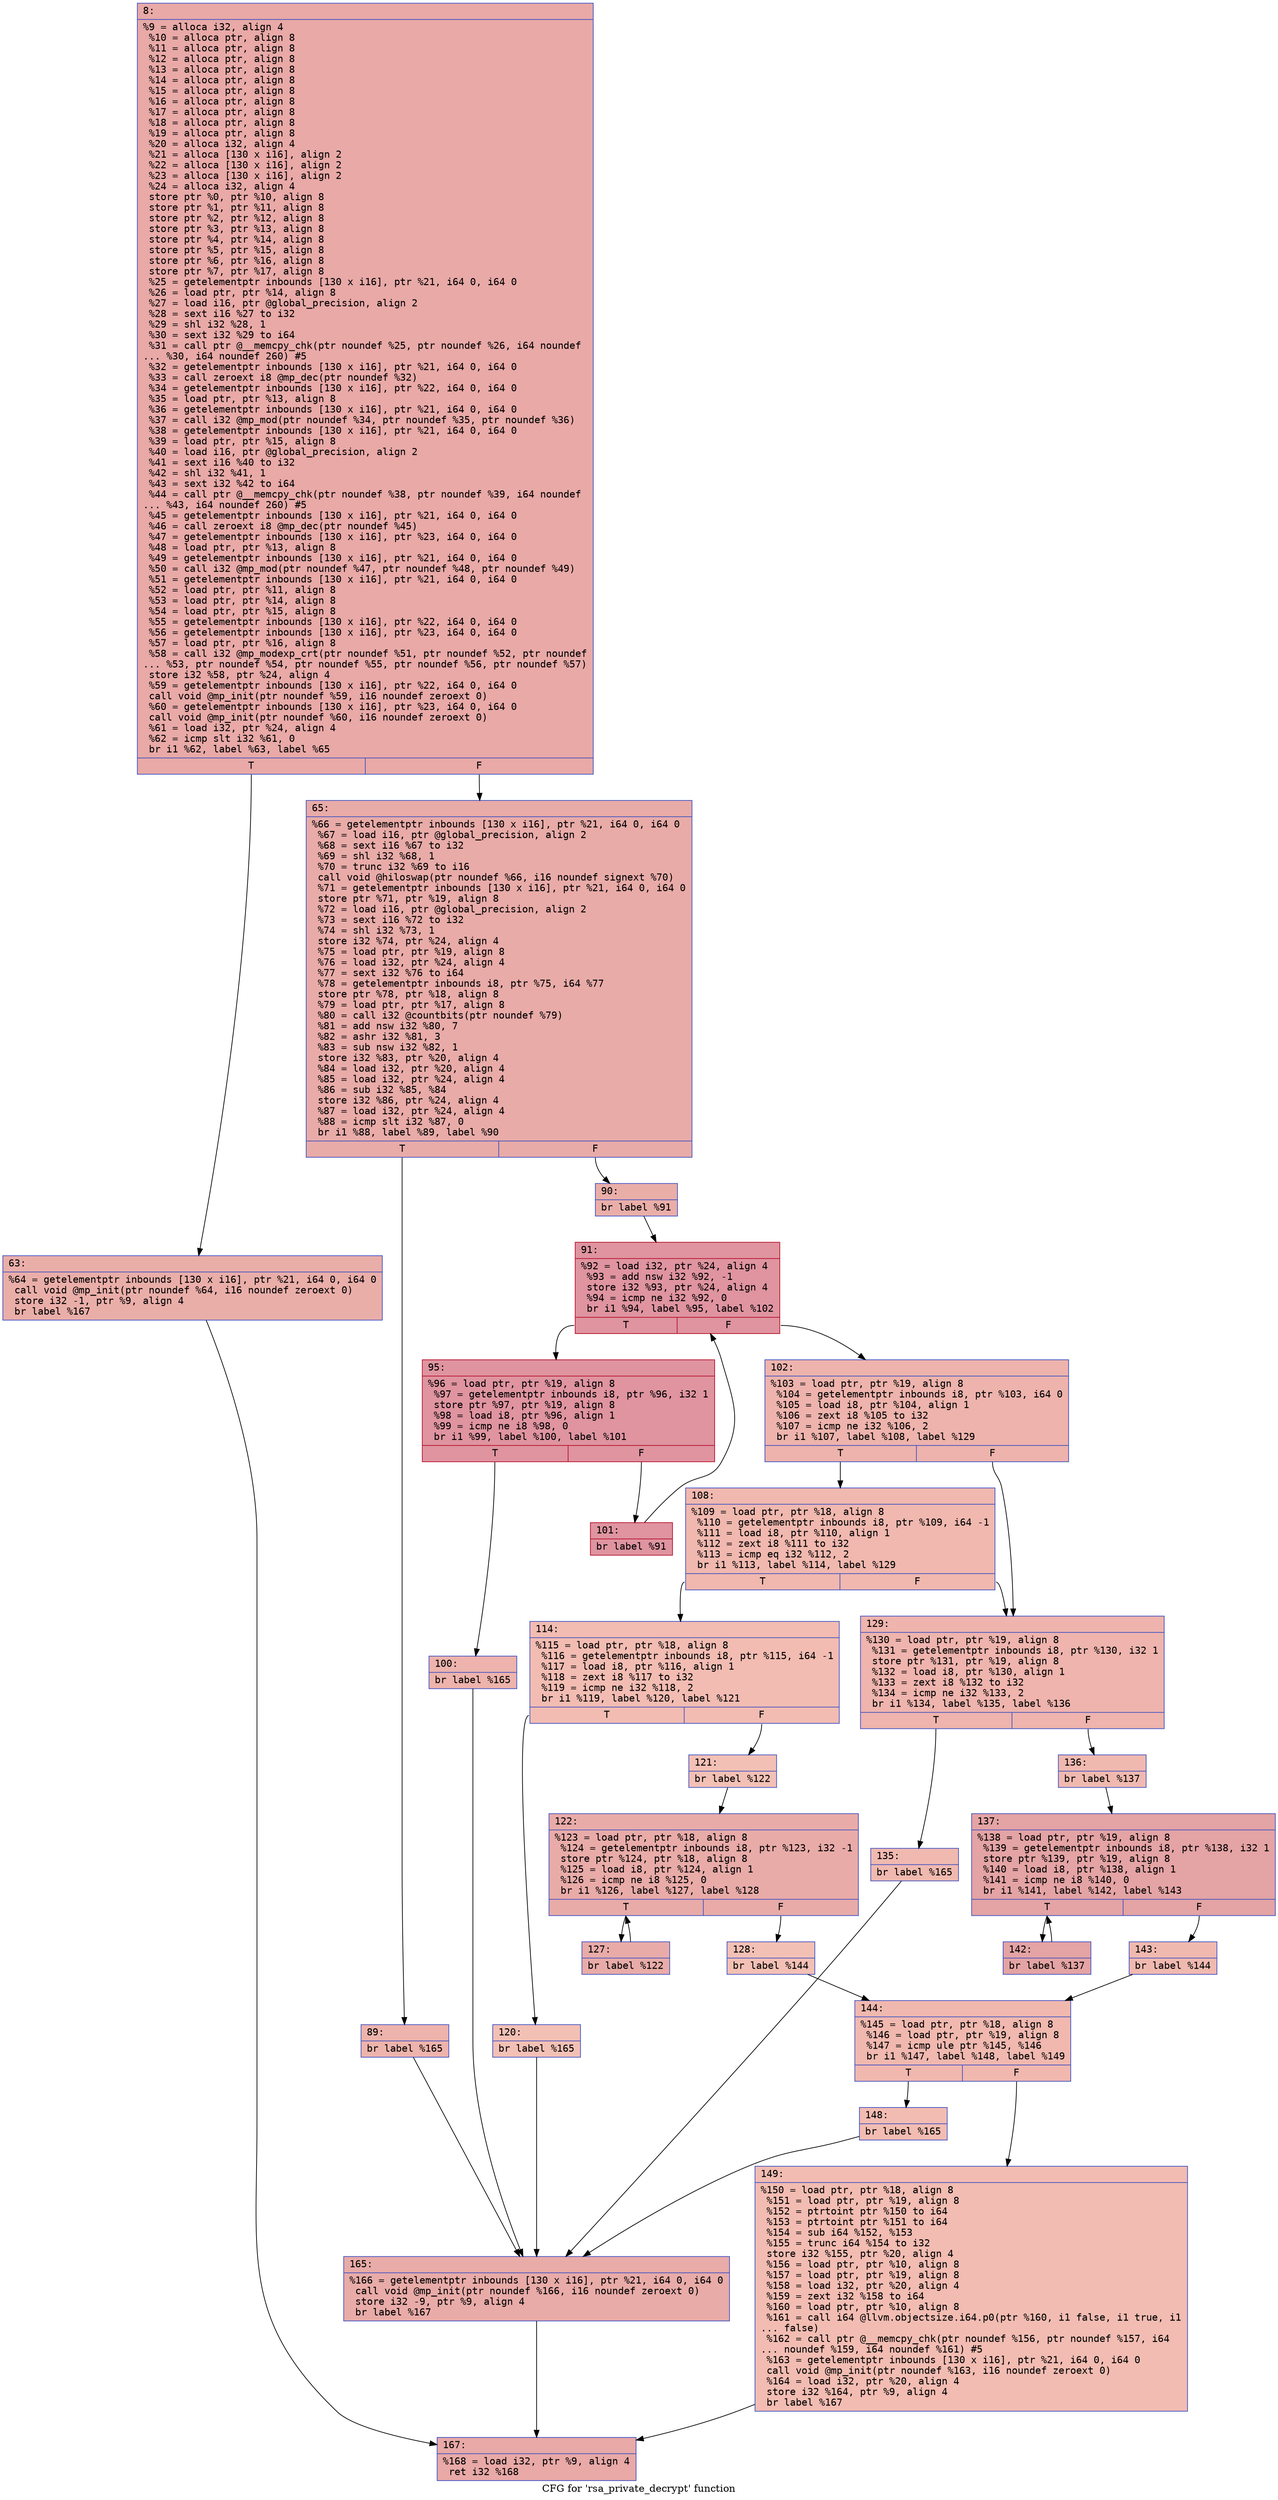 digraph "CFG for 'rsa_private_decrypt' function" {
	label="CFG for 'rsa_private_decrypt' function";

	Node0x600003587430 [shape=record,color="#3d50c3ff", style=filled, fillcolor="#ca3b3770" fontname="Courier",label="{8:\l|  %9 = alloca i32, align 4\l  %10 = alloca ptr, align 8\l  %11 = alloca ptr, align 8\l  %12 = alloca ptr, align 8\l  %13 = alloca ptr, align 8\l  %14 = alloca ptr, align 8\l  %15 = alloca ptr, align 8\l  %16 = alloca ptr, align 8\l  %17 = alloca ptr, align 8\l  %18 = alloca ptr, align 8\l  %19 = alloca ptr, align 8\l  %20 = alloca i32, align 4\l  %21 = alloca [130 x i16], align 2\l  %22 = alloca [130 x i16], align 2\l  %23 = alloca [130 x i16], align 2\l  %24 = alloca i32, align 4\l  store ptr %0, ptr %10, align 8\l  store ptr %1, ptr %11, align 8\l  store ptr %2, ptr %12, align 8\l  store ptr %3, ptr %13, align 8\l  store ptr %4, ptr %14, align 8\l  store ptr %5, ptr %15, align 8\l  store ptr %6, ptr %16, align 8\l  store ptr %7, ptr %17, align 8\l  %25 = getelementptr inbounds [130 x i16], ptr %21, i64 0, i64 0\l  %26 = load ptr, ptr %14, align 8\l  %27 = load i16, ptr @global_precision, align 2\l  %28 = sext i16 %27 to i32\l  %29 = shl i32 %28, 1\l  %30 = sext i32 %29 to i64\l  %31 = call ptr @__memcpy_chk(ptr noundef %25, ptr noundef %26, i64 noundef\l... %30, i64 noundef 260) #5\l  %32 = getelementptr inbounds [130 x i16], ptr %21, i64 0, i64 0\l  %33 = call zeroext i8 @mp_dec(ptr noundef %32)\l  %34 = getelementptr inbounds [130 x i16], ptr %22, i64 0, i64 0\l  %35 = load ptr, ptr %13, align 8\l  %36 = getelementptr inbounds [130 x i16], ptr %21, i64 0, i64 0\l  %37 = call i32 @mp_mod(ptr noundef %34, ptr noundef %35, ptr noundef %36)\l  %38 = getelementptr inbounds [130 x i16], ptr %21, i64 0, i64 0\l  %39 = load ptr, ptr %15, align 8\l  %40 = load i16, ptr @global_precision, align 2\l  %41 = sext i16 %40 to i32\l  %42 = shl i32 %41, 1\l  %43 = sext i32 %42 to i64\l  %44 = call ptr @__memcpy_chk(ptr noundef %38, ptr noundef %39, i64 noundef\l... %43, i64 noundef 260) #5\l  %45 = getelementptr inbounds [130 x i16], ptr %21, i64 0, i64 0\l  %46 = call zeroext i8 @mp_dec(ptr noundef %45)\l  %47 = getelementptr inbounds [130 x i16], ptr %23, i64 0, i64 0\l  %48 = load ptr, ptr %13, align 8\l  %49 = getelementptr inbounds [130 x i16], ptr %21, i64 0, i64 0\l  %50 = call i32 @mp_mod(ptr noundef %47, ptr noundef %48, ptr noundef %49)\l  %51 = getelementptr inbounds [130 x i16], ptr %21, i64 0, i64 0\l  %52 = load ptr, ptr %11, align 8\l  %53 = load ptr, ptr %14, align 8\l  %54 = load ptr, ptr %15, align 8\l  %55 = getelementptr inbounds [130 x i16], ptr %22, i64 0, i64 0\l  %56 = getelementptr inbounds [130 x i16], ptr %23, i64 0, i64 0\l  %57 = load ptr, ptr %16, align 8\l  %58 = call i32 @mp_modexp_crt(ptr noundef %51, ptr noundef %52, ptr noundef\l... %53, ptr noundef %54, ptr noundef %55, ptr noundef %56, ptr noundef %57)\l  store i32 %58, ptr %24, align 4\l  %59 = getelementptr inbounds [130 x i16], ptr %22, i64 0, i64 0\l  call void @mp_init(ptr noundef %59, i16 noundef zeroext 0)\l  %60 = getelementptr inbounds [130 x i16], ptr %23, i64 0, i64 0\l  call void @mp_init(ptr noundef %60, i16 noundef zeroext 0)\l  %61 = load i32, ptr %24, align 4\l  %62 = icmp slt i32 %61, 0\l  br i1 %62, label %63, label %65\l|{<s0>T|<s1>F}}"];
	Node0x600003587430:s0 -> Node0x600003587480[tooltip="8 -> 63\nProbability 37.50%" ];
	Node0x600003587430:s1 -> Node0x6000035874d0[tooltip="8 -> 65\nProbability 62.50%" ];
	Node0x600003587480 [shape=record,color="#3d50c3ff", style=filled, fillcolor="#d0473d70" fontname="Courier",label="{63:\l|  %64 = getelementptr inbounds [130 x i16], ptr %21, i64 0, i64 0\l  call void @mp_init(ptr noundef %64, i16 noundef zeroext 0)\l  store i32 -1, ptr %9, align 4\l  br label %167\l}"];
	Node0x600003587480 -> Node0x600003587ca0[tooltip="63 -> 167\nProbability 100.00%" ];
	Node0x6000035874d0 [shape=record,color="#3d50c3ff", style=filled, fillcolor="#cc403a70" fontname="Courier",label="{65:\l|  %66 = getelementptr inbounds [130 x i16], ptr %21, i64 0, i64 0\l  %67 = load i16, ptr @global_precision, align 2\l  %68 = sext i16 %67 to i32\l  %69 = shl i32 %68, 1\l  %70 = trunc i32 %69 to i16\l  call void @hiloswap(ptr noundef %66, i16 noundef signext %70)\l  %71 = getelementptr inbounds [130 x i16], ptr %21, i64 0, i64 0\l  store ptr %71, ptr %19, align 8\l  %72 = load i16, ptr @global_precision, align 2\l  %73 = sext i16 %72 to i32\l  %74 = shl i32 %73, 1\l  store i32 %74, ptr %24, align 4\l  %75 = load ptr, ptr %19, align 8\l  %76 = load i32, ptr %24, align 4\l  %77 = sext i32 %76 to i64\l  %78 = getelementptr inbounds i8, ptr %75, i64 %77\l  store ptr %78, ptr %18, align 8\l  %79 = load ptr, ptr %17, align 8\l  %80 = call i32 @countbits(ptr noundef %79)\l  %81 = add nsw i32 %80, 7\l  %82 = ashr i32 %81, 3\l  %83 = sub nsw i32 %82, 1\l  store i32 %83, ptr %20, align 4\l  %84 = load i32, ptr %20, align 4\l  %85 = load i32, ptr %24, align 4\l  %86 = sub i32 %85, %84\l  store i32 %86, ptr %24, align 4\l  %87 = load i32, ptr %24, align 4\l  %88 = icmp slt i32 %87, 0\l  br i1 %88, label %89, label %90\l|{<s0>T|<s1>F}}"];
	Node0x6000035874d0:s0 -> Node0x600003587520[tooltip="65 -> 89\nProbability 37.50%" ];
	Node0x6000035874d0:s1 -> Node0x600003587570[tooltip="65 -> 90\nProbability 62.50%" ];
	Node0x600003587520 [shape=record,color="#3d50c3ff", style=filled, fillcolor="#d6524470" fontname="Courier",label="{89:\l|  br label %165\l}"];
	Node0x600003587520 -> Node0x600003587c50[tooltip="89 -> 165\nProbability 100.00%" ];
	Node0x600003587570 [shape=record,color="#3d50c3ff", style=filled, fillcolor="#d0473d70" fontname="Courier",label="{90:\l|  br label %91\l}"];
	Node0x600003587570 -> Node0x6000035875c0[tooltip="90 -> 91\nProbability 100.00%" ];
	Node0x6000035875c0 [shape=record,color="#b70d28ff", style=filled, fillcolor="#b70d2870" fontname="Courier",label="{91:\l|  %92 = load i32, ptr %24, align 4\l  %93 = add nsw i32 %92, -1\l  store i32 %93, ptr %24, align 4\l  %94 = icmp ne i32 %92, 0\l  br i1 %94, label %95, label %102\l|{<s0>T|<s1>F}}"];
	Node0x6000035875c0:s0 -> Node0x600003587610[tooltip="91 -> 95\nProbability 96.88%" ];
	Node0x6000035875c0:s1 -> Node0x600003587700[tooltip="91 -> 102\nProbability 3.12%" ];
	Node0x600003587610 [shape=record,color="#b70d28ff", style=filled, fillcolor="#b70d2870" fontname="Courier",label="{95:\l|  %96 = load ptr, ptr %19, align 8\l  %97 = getelementptr inbounds i8, ptr %96, i32 1\l  store ptr %97, ptr %19, align 8\l  %98 = load i8, ptr %96, align 1\l  %99 = icmp ne i8 %98, 0\l  br i1 %99, label %100, label %101\l|{<s0>T|<s1>F}}"];
	Node0x600003587610:s0 -> Node0x600003587660[tooltip="95 -> 100\nProbability 3.12%" ];
	Node0x600003587610:s1 -> Node0x6000035876b0[tooltip="95 -> 101\nProbability 96.88%" ];
	Node0x600003587660 [shape=record,color="#3d50c3ff", style=filled, fillcolor="#d6524470" fontname="Courier",label="{100:\l|  br label %165\l}"];
	Node0x600003587660 -> Node0x600003587c50[tooltip="100 -> 165\nProbability 100.00%" ];
	Node0x6000035876b0 [shape=record,color="#b70d28ff", style=filled, fillcolor="#b70d2870" fontname="Courier",label="{101:\l|  br label %91\l}"];
	Node0x6000035876b0 -> Node0x6000035875c0[tooltip="101 -> 91\nProbability 100.00%" ];
	Node0x600003587700 [shape=record,color="#3d50c3ff", style=filled, fillcolor="#d6524470" fontname="Courier",label="{102:\l|  %103 = load ptr, ptr %19, align 8\l  %104 = getelementptr inbounds i8, ptr %103, i64 0\l  %105 = load i8, ptr %104, align 1\l  %106 = zext i8 %105 to i32\l  %107 = icmp ne i32 %106, 2\l  br i1 %107, label %108, label %129\l|{<s0>T|<s1>F}}"];
	Node0x600003587700:s0 -> Node0x600003587750[tooltip="102 -> 108\nProbability 50.00%" ];
	Node0x600003587700:s1 -> Node0x600003587980[tooltip="102 -> 129\nProbability 50.00%" ];
	Node0x600003587750 [shape=record,color="#3d50c3ff", style=filled, fillcolor="#dc5d4a70" fontname="Courier",label="{108:\l|  %109 = load ptr, ptr %18, align 8\l  %110 = getelementptr inbounds i8, ptr %109, i64 -1\l  %111 = load i8, ptr %110, align 1\l  %112 = zext i8 %111 to i32\l  %113 = icmp eq i32 %112, 2\l  br i1 %113, label %114, label %129\l|{<s0>T|<s1>F}}"];
	Node0x600003587750:s0 -> Node0x6000035877a0[tooltip="108 -> 114\nProbability 50.00%" ];
	Node0x600003587750:s1 -> Node0x600003587980[tooltip="108 -> 129\nProbability 50.00%" ];
	Node0x6000035877a0 [shape=record,color="#3d50c3ff", style=filled, fillcolor="#e1675170" fontname="Courier",label="{114:\l|  %115 = load ptr, ptr %18, align 8\l  %116 = getelementptr inbounds i8, ptr %115, i64 -1\l  %117 = load i8, ptr %116, align 1\l  %118 = zext i8 %117 to i32\l  %119 = icmp ne i32 %118, 2\l  br i1 %119, label %120, label %121\l|{<s0>T|<s1>F}}"];
	Node0x6000035877a0:s0 -> Node0x6000035877f0[tooltip="114 -> 120\nProbability 50.00%" ];
	Node0x6000035877a0:s1 -> Node0x600003587840[tooltip="114 -> 121\nProbability 50.00%" ];
	Node0x6000035877f0 [shape=record,color="#3d50c3ff", style=filled, fillcolor="#e5705870" fontname="Courier",label="{120:\l|  br label %165\l}"];
	Node0x6000035877f0 -> Node0x600003587c50[tooltip="120 -> 165\nProbability 100.00%" ];
	Node0x600003587840 [shape=record,color="#3d50c3ff", style=filled, fillcolor="#e5705870" fontname="Courier",label="{121:\l|  br label %122\l}"];
	Node0x600003587840 -> Node0x600003587890[tooltip="121 -> 122\nProbability 100.00%" ];
	Node0x600003587890 [shape=record,color="#3d50c3ff", style=filled, fillcolor="#cc403a70" fontname="Courier",label="{122:\l|  %123 = load ptr, ptr %18, align 8\l  %124 = getelementptr inbounds i8, ptr %123, i32 -1\l  store ptr %124, ptr %18, align 8\l  %125 = load i8, ptr %124, align 1\l  %126 = icmp ne i8 %125, 0\l  br i1 %126, label %127, label %128\l|{<s0>T|<s1>F}}"];
	Node0x600003587890:s0 -> Node0x6000035878e0[tooltip="122 -> 127\nProbability 96.88%" ];
	Node0x600003587890:s1 -> Node0x600003587930[tooltip="122 -> 128\nProbability 3.12%" ];
	Node0x6000035878e0 [shape=record,color="#3d50c3ff", style=filled, fillcolor="#cc403a70" fontname="Courier",label="{127:\l|  br label %122\l}"];
	Node0x6000035878e0 -> Node0x600003587890[tooltip="127 -> 122\nProbability 100.00%" ];
	Node0x600003587930 [shape=record,color="#3d50c3ff", style=filled, fillcolor="#e5705870" fontname="Courier",label="{128:\l|  br label %144\l}"];
	Node0x600003587930 -> Node0x600003587b60[tooltip="128 -> 144\nProbability 100.00%" ];
	Node0x600003587980 [shape=record,color="#3d50c3ff", style=filled, fillcolor="#d8564670" fontname="Courier",label="{129:\l|  %130 = load ptr, ptr %19, align 8\l  %131 = getelementptr inbounds i8, ptr %130, i32 1\l  store ptr %131, ptr %19, align 8\l  %132 = load i8, ptr %130, align 1\l  %133 = zext i8 %132 to i32\l  %134 = icmp ne i32 %133, 2\l  br i1 %134, label %135, label %136\l|{<s0>T|<s1>F}}"];
	Node0x600003587980:s0 -> Node0x6000035879d0[tooltip="129 -> 135\nProbability 50.00%" ];
	Node0x600003587980:s1 -> Node0x600003587a20[tooltip="129 -> 136\nProbability 50.00%" ];
	Node0x6000035879d0 [shape=record,color="#3d50c3ff", style=filled, fillcolor="#de614d70" fontname="Courier",label="{135:\l|  br label %165\l}"];
	Node0x6000035879d0 -> Node0x600003587c50[tooltip="135 -> 165\nProbability 100.00%" ];
	Node0x600003587a20 [shape=record,color="#3d50c3ff", style=filled, fillcolor="#de614d70" fontname="Courier",label="{136:\l|  br label %137\l}"];
	Node0x600003587a20 -> Node0x600003587a70[tooltip="136 -> 137\nProbability 100.00%" ];
	Node0x600003587a70 [shape=record,color="#3d50c3ff", style=filled, fillcolor="#c32e3170" fontname="Courier",label="{137:\l|  %138 = load ptr, ptr %19, align 8\l  %139 = getelementptr inbounds i8, ptr %138, i32 1\l  store ptr %139, ptr %19, align 8\l  %140 = load i8, ptr %138, align 1\l  %141 = icmp ne i8 %140, 0\l  br i1 %141, label %142, label %143\l|{<s0>T|<s1>F}}"];
	Node0x600003587a70:s0 -> Node0x600003587ac0[tooltip="137 -> 142\nProbability 96.88%" ];
	Node0x600003587a70:s1 -> Node0x600003587b10[tooltip="137 -> 143\nProbability 3.12%" ];
	Node0x600003587ac0 [shape=record,color="#3d50c3ff", style=filled, fillcolor="#c32e3170" fontname="Courier",label="{142:\l|  br label %137\l}"];
	Node0x600003587ac0 -> Node0x600003587a70[tooltip="142 -> 137\nProbability 100.00%" ];
	Node0x600003587b10 [shape=record,color="#3d50c3ff", style=filled, fillcolor="#de614d70" fontname="Courier",label="{143:\l|  br label %144\l}"];
	Node0x600003587b10 -> Node0x600003587b60[tooltip="143 -> 144\nProbability 100.00%" ];
	Node0x600003587b60 [shape=record,color="#3d50c3ff", style=filled, fillcolor="#dc5d4a70" fontname="Courier",label="{144:\l|  %145 = load ptr, ptr %18, align 8\l  %146 = load ptr, ptr %19, align 8\l  %147 = icmp ule ptr %145, %146\l  br i1 %147, label %148, label %149\l|{<s0>T|<s1>F}}"];
	Node0x600003587b60:s0 -> Node0x600003587bb0[tooltip="144 -> 148\nProbability 50.00%" ];
	Node0x600003587b60:s1 -> Node0x600003587c00[tooltip="144 -> 149\nProbability 50.00%" ];
	Node0x600003587bb0 [shape=record,color="#3d50c3ff", style=filled, fillcolor="#e1675170" fontname="Courier",label="{148:\l|  br label %165\l}"];
	Node0x600003587bb0 -> Node0x600003587c50[tooltip="148 -> 165\nProbability 100.00%" ];
	Node0x600003587c00 [shape=record,color="#3d50c3ff", style=filled, fillcolor="#e1675170" fontname="Courier",label="{149:\l|  %150 = load ptr, ptr %18, align 8\l  %151 = load ptr, ptr %19, align 8\l  %152 = ptrtoint ptr %150 to i64\l  %153 = ptrtoint ptr %151 to i64\l  %154 = sub i64 %152, %153\l  %155 = trunc i64 %154 to i32\l  store i32 %155, ptr %20, align 4\l  %156 = load ptr, ptr %10, align 8\l  %157 = load ptr, ptr %19, align 8\l  %158 = load i32, ptr %20, align 4\l  %159 = zext i32 %158 to i64\l  %160 = load ptr, ptr %10, align 8\l  %161 = call i64 @llvm.objectsize.i64.p0(ptr %160, i1 false, i1 true, i1\l... false)\l  %162 = call ptr @__memcpy_chk(ptr noundef %156, ptr noundef %157, i64\l... noundef %159, i64 noundef %161) #5\l  %163 = getelementptr inbounds [130 x i16], ptr %21, i64 0, i64 0\l  call void @mp_init(ptr noundef %163, i16 noundef zeroext 0)\l  %164 = load i32, ptr %20, align 4\l  store i32 %164, ptr %9, align 4\l  br label %167\l}"];
	Node0x600003587c00 -> Node0x600003587ca0[tooltip="149 -> 167\nProbability 100.00%" ];
	Node0x600003587c50 [shape=record,color="#3d50c3ff", style=filled, fillcolor="#cc403a70" fontname="Courier",label="{165:\l|  %166 = getelementptr inbounds [130 x i16], ptr %21, i64 0, i64 0\l  call void @mp_init(ptr noundef %166, i16 noundef zeroext 0)\l  store i32 -9, ptr %9, align 4\l  br label %167\l}"];
	Node0x600003587c50 -> Node0x600003587ca0[tooltip="165 -> 167\nProbability 100.00%" ];
	Node0x600003587ca0 [shape=record,color="#3d50c3ff", style=filled, fillcolor="#ca3b3770" fontname="Courier",label="{167:\l|  %168 = load i32, ptr %9, align 4\l  ret i32 %168\l}"];
}
